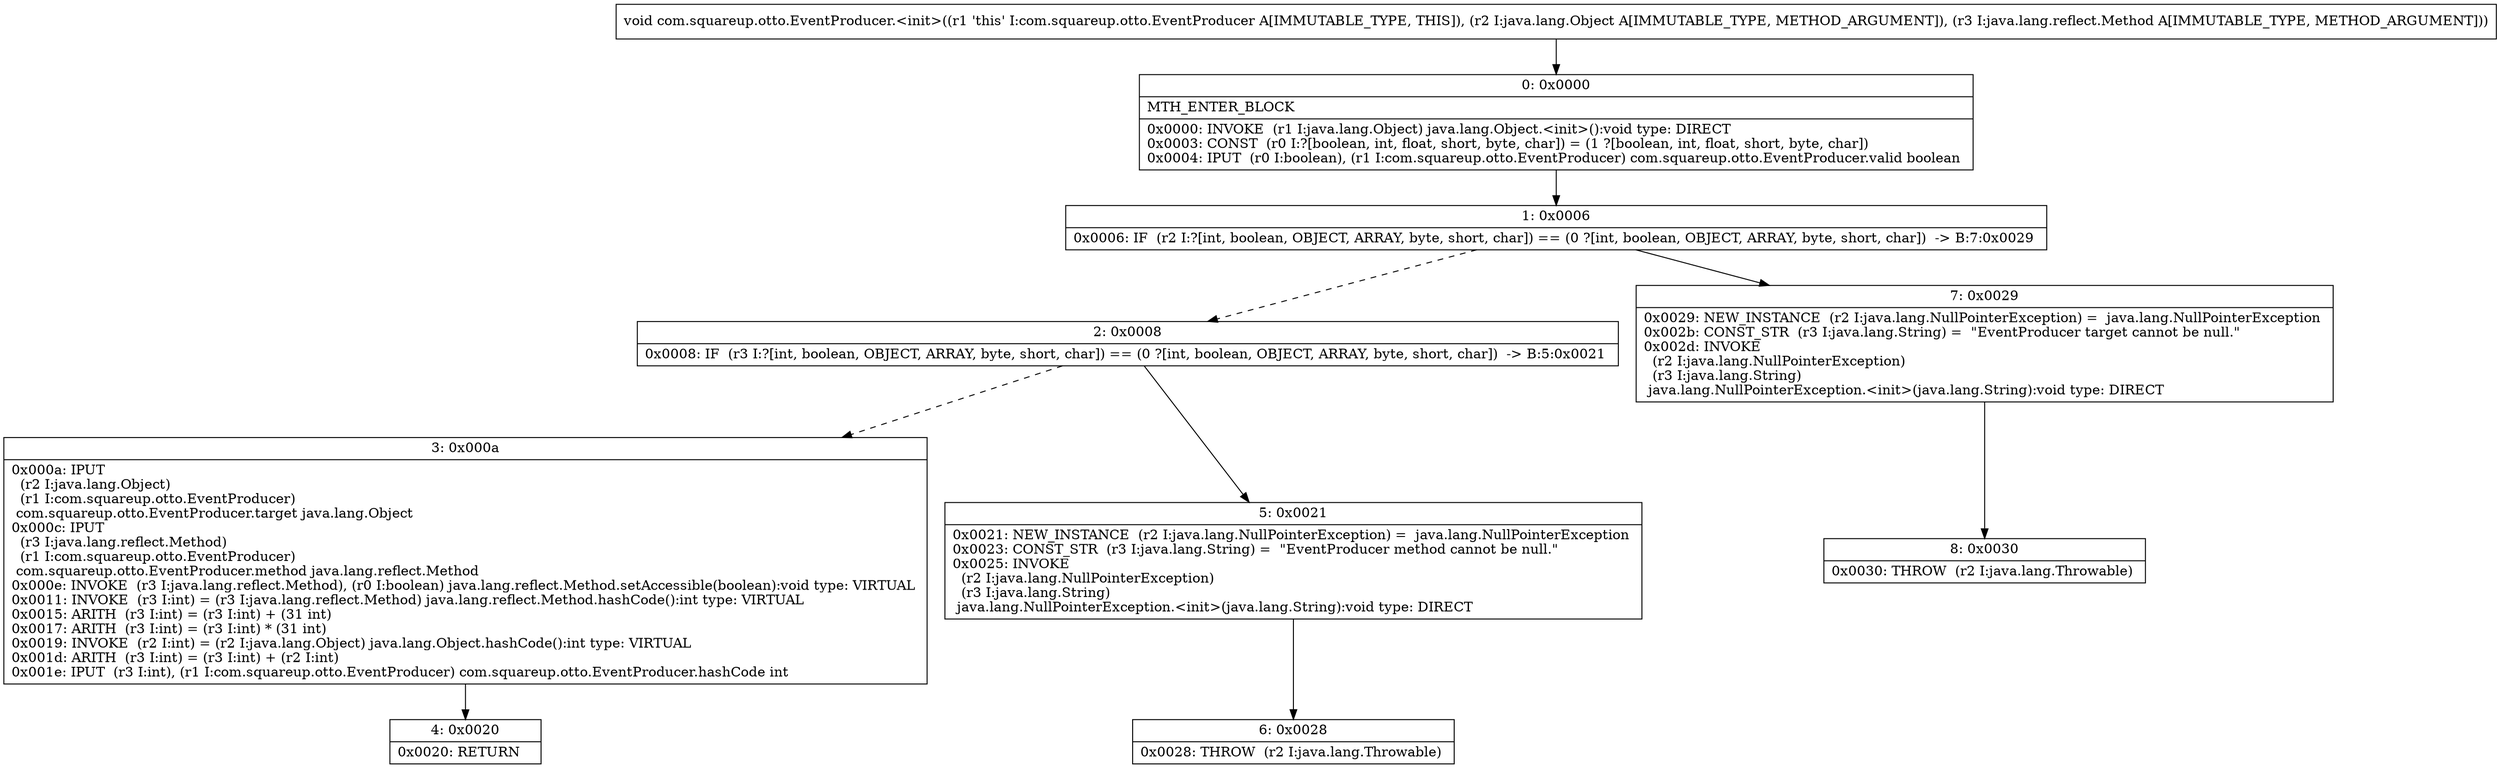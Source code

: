 digraph "CFG forcom.squareup.otto.EventProducer.\<init\>(Ljava\/lang\/Object;Ljava\/lang\/reflect\/Method;)V" {
Node_0 [shape=record,label="{0\:\ 0x0000|MTH_ENTER_BLOCK\l|0x0000: INVOKE  (r1 I:java.lang.Object) java.lang.Object.\<init\>():void type: DIRECT \l0x0003: CONST  (r0 I:?[boolean, int, float, short, byte, char]) = (1 ?[boolean, int, float, short, byte, char]) \l0x0004: IPUT  (r0 I:boolean), (r1 I:com.squareup.otto.EventProducer) com.squareup.otto.EventProducer.valid boolean \l}"];
Node_1 [shape=record,label="{1\:\ 0x0006|0x0006: IF  (r2 I:?[int, boolean, OBJECT, ARRAY, byte, short, char]) == (0 ?[int, boolean, OBJECT, ARRAY, byte, short, char])  \-\> B:7:0x0029 \l}"];
Node_2 [shape=record,label="{2\:\ 0x0008|0x0008: IF  (r3 I:?[int, boolean, OBJECT, ARRAY, byte, short, char]) == (0 ?[int, boolean, OBJECT, ARRAY, byte, short, char])  \-\> B:5:0x0021 \l}"];
Node_3 [shape=record,label="{3\:\ 0x000a|0x000a: IPUT  \l  (r2 I:java.lang.Object)\l  (r1 I:com.squareup.otto.EventProducer)\l com.squareup.otto.EventProducer.target java.lang.Object \l0x000c: IPUT  \l  (r3 I:java.lang.reflect.Method)\l  (r1 I:com.squareup.otto.EventProducer)\l com.squareup.otto.EventProducer.method java.lang.reflect.Method \l0x000e: INVOKE  (r3 I:java.lang.reflect.Method), (r0 I:boolean) java.lang.reflect.Method.setAccessible(boolean):void type: VIRTUAL \l0x0011: INVOKE  (r3 I:int) = (r3 I:java.lang.reflect.Method) java.lang.reflect.Method.hashCode():int type: VIRTUAL \l0x0015: ARITH  (r3 I:int) = (r3 I:int) + (31 int) \l0x0017: ARITH  (r3 I:int) = (r3 I:int) * (31 int) \l0x0019: INVOKE  (r2 I:int) = (r2 I:java.lang.Object) java.lang.Object.hashCode():int type: VIRTUAL \l0x001d: ARITH  (r3 I:int) = (r3 I:int) + (r2 I:int) \l0x001e: IPUT  (r3 I:int), (r1 I:com.squareup.otto.EventProducer) com.squareup.otto.EventProducer.hashCode int \l}"];
Node_4 [shape=record,label="{4\:\ 0x0020|0x0020: RETURN   \l}"];
Node_5 [shape=record,label="{5\:\ 0x0021|0x0021: NEW_INSTANCE  (r2 I:java.lang.NullPointerException) =  java.lang.NullPointerException \l0x0023: CONST_STR  (r3 I:java.lang.String) =  \"EventProducer method cannot be null.\" \l0x0025: INVOKE  \l  (r2 I:java.lang.NullPointerException)\l  (r3 I:java.lang.String)\l java.lang.NullPointerException.\<init\>(java.lang.String):void type: DIRECT \l}"];
Node_6 [shape=record,label="{6\:\ 0x0028|0x0028: THROW  (r2 I:java.lang.Throwable) \l}"];
Node_7 [shape=record,label="{7\:\ 0x0029|0x0029: NEW_INSTANCE  (r2 I:java.lang.NullPointerException) =  java.lang.NullPointerException \l0x002b: CONST_STR  (r3 I:java.lang.String) =  \"EventProducer target cannot be null.\" \l0x002d: INVOKE  \l  (r2 I:java.lang.NullPointerException)\l  (r3 I:java.lang.String)\l java.lang.NullPointerException.\<init\>(java.lang.String):void type: DIRECT \l}"];
Node_8 [shape=record,label="{8\:\ 0x0030|0x0030: THROW  (r2 I:java.lang.Throwable) \l}"];
MethodNode[shape=record,label="{void com.squareup.otto.EventProducer.\<init\>((r1 'this' I:com.squareup.otto.EventProducer A[IMMUTABLE_TYPE, THIS]), (r2 I:java.lang.Object A[IMMUTABLE_TYPE, METHOD_ARGUMENT]), (r3 I:java.lang.reflect.Method A[IMMUTABLE_TYPE, METHOD_ARGUMENT])) }"];
MethodNode -> Node_0;
Node_0 -> Node_1;
Node_1 -> Node_2[style=dashed];
Node_1 -> Node_7;
Node_2 -> Node_3[style=dashed];
Node_2 -> Node_5;
Node_3 -> Node_4;
Node_5 -> Node_6;
Node_7 -> Node_8;
}

